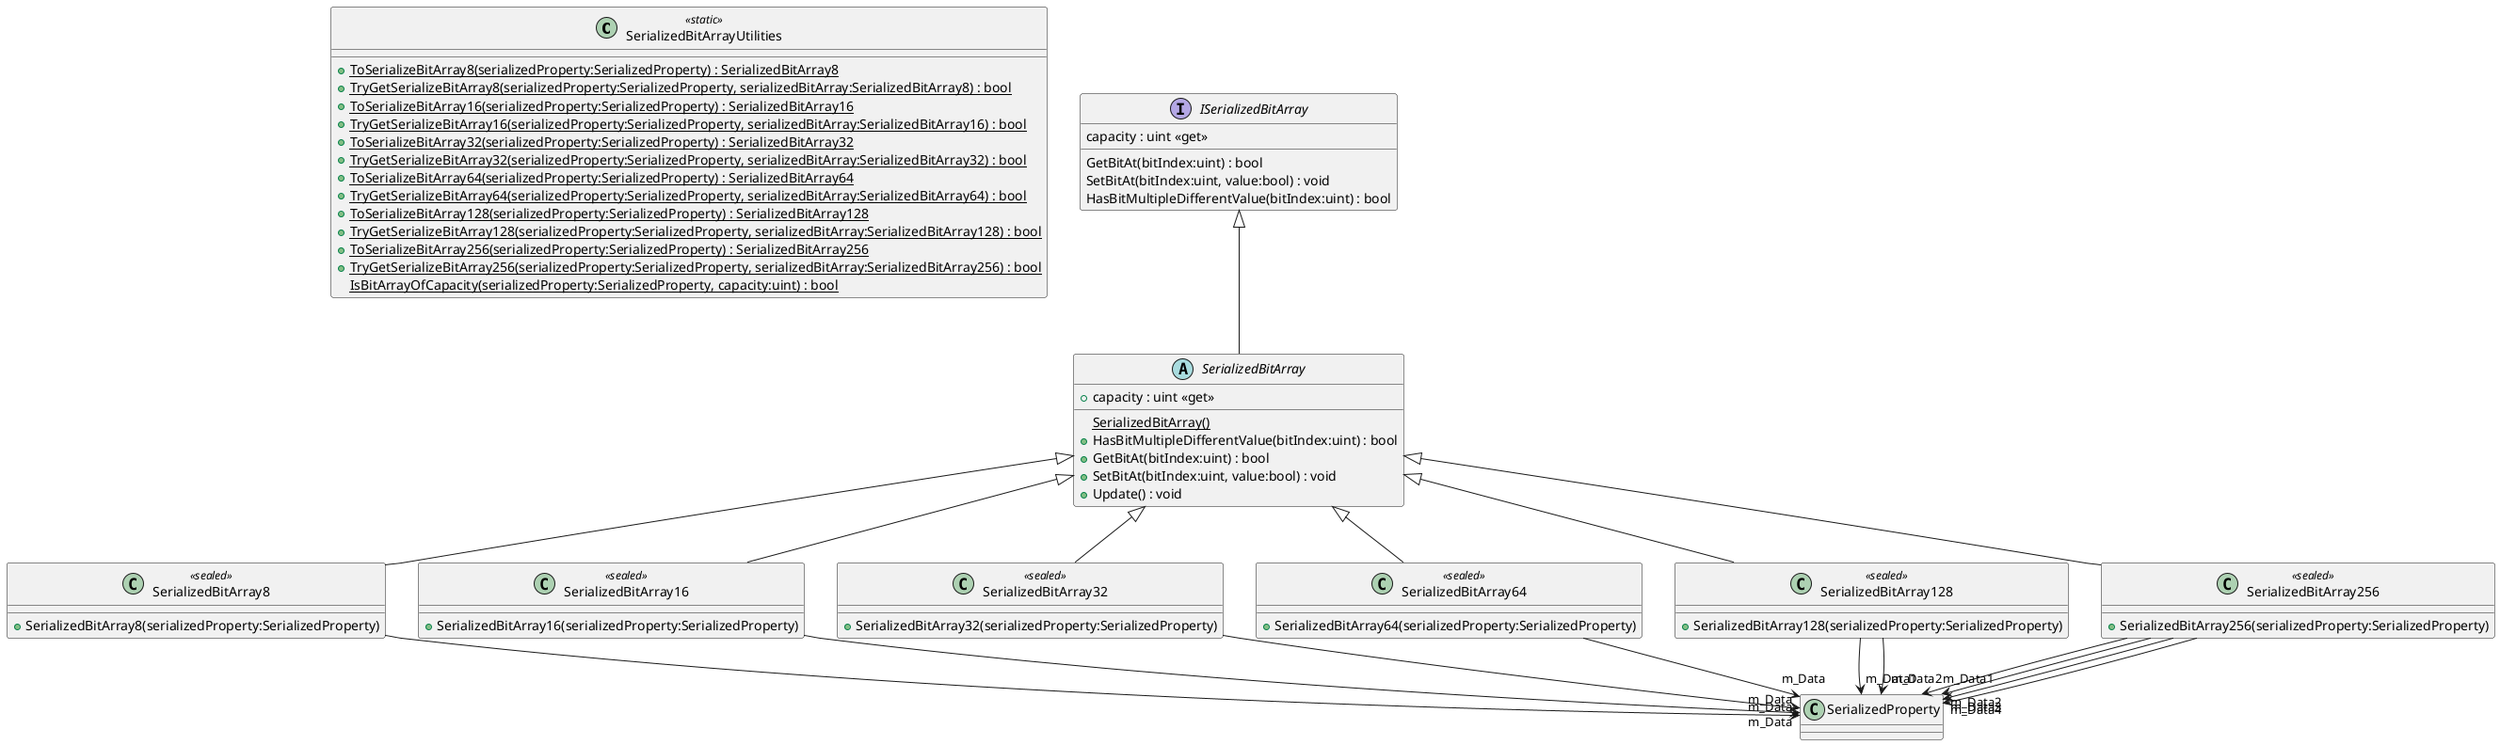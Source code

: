 @startuml
class SerializedBitArrayUtilities <<static>> {
    + {static} ToSerializeBitArray8(serializedProperty:SerializedProperty) : SerializedBitArray8
    + {static} TryGetSerializeBitArray8(serializedProperty:SerializedProperty, serializedBitArray:SerializedBitArray8) : bool
    + {static} ToSerializeBitArray16(serializedProperty:SerializedProperty) : SerializedBitArray16
    + {static} TryGetSerializeBitArray16(serializedProperty:SerializedProperty, serializedBitArray:SerializedBitArray16) : bool
    + {static} ToSerializeBitArray32(serializedProperty:SerializedProperty) : SerializedBitArray32
    + {static} TryGetSerializeBitArray32(serializedProperty:SerializedProperty, serializedBitArray:SerializedBitArray32) : bool
    + {static} ToSerializeBitArray64(serializedProperty:SerializedProperty) : SerializedBitArray64
    + {static} TryGetSerializeBitArray64(serializedProperty:SerializedProperty, serializedBitArray:SerializedBitArray64) : bool
    + {static} ToSerializeBitArray128(serializedProperty:SerializedProperty) : SerializedBitArray128
    + {static} TryGetSerializeBitArray128(serializedProperty:SerializedProperty, serializedBitArray:SerializedBitArray128) : bool
    + {static} ToSerializeBitArray256(serializedProperty:SerializedProperty) : SerializedBitArray256
    + {static} TryGetSerializeBitArray256(serializedProperty:SerializedProperty, serializedBitArray:SerializedBitArray256) : bool
    {static} IsBitArrayOfCapacity(serializedProperty:SerializedProperty, capacity:uint) : bool
}
interface ISerializedBitArray {
    capacity : uint <<get>>
    GetBitAt(bitIndex:uint) : bool
    SetBitAt(bitIndex:uint, value:bool) : void
    HasBitMultipleDifferentValue(bitIndex:uint) : bool
}
abstract class SerializedBitArray {
    {static} SerializedBitArray()
    + capacity : uint <<get>>
    + HasBitMultipleDifferentValue(bitIndex:uint) : bool
    + GetBitAt(bitIndex:uint) : bool
    + SetBitAt(bitIndex:uint, value:bool) : void
    + Update() : void
}
class SerializedBitArray8 <<sealed>> {
    + SerializedBitArray8(serializedProperty:SerializedProperty)
}
class SerializedBitArray16 <<sealed>> {
    + SerializedBitArray16(serializedProperty:SerializedProperty)
}
class SerializedBitArray32 <<sealed>> {
    + SerializedBitArray32(serializedProperty:SerializedProperty)
}
class SerializedBitArray64 <<sealed>> {
    + SerializedBitArray64(serializedProperty:SerializedProperty)
}
class SerializedBitArray128 <<sealed>> {
    + SerializedBitArray128(serializedProperty:SerializedProperty)
}
class SerializedBitArray256 <<sealed>> {
    + SerializedBitArray256(serializedProperty:SerializedProperty)
}
ISerializedBitArray <|-- SerializedBitArray
SerializedBitArray <|-- SerializedBitArray8
SerializedBitArray8 --> "m_Data" SerializedProperty
SerializedBitArray <|-- SerializedBitArray16
SerializedBitArray16 --> "m_Data" SerializedProperty
SerializedBitArray <|-- SerializedBitArray32
SerializedBitArray32 --> "m_Data" SerializedProperty
SerializedBitArray <|-- SerializedBitArray64
SerializedBitArray64 --> "m_Data" SerializedProperty
SerializedBitArray <|-- SerializedBitArray128
SerializedBitArray128 --> "m_Data1" SerializedProperty
SerializedBitArray128 --> "m_Data2" SerializedProperty
SerializedBitArray <|-- SerializedBitArray256
SerializedBitArray256 --> "m_Data1" SerializedProperty
SerializedBitArray256 --> "m_Data2" SerializedProperty
SerializedBitArray256 --> "m_Data3" SerializedProperty
SerializedBitArray256 --> "m_Data4" SerializedProperty
@enduml
